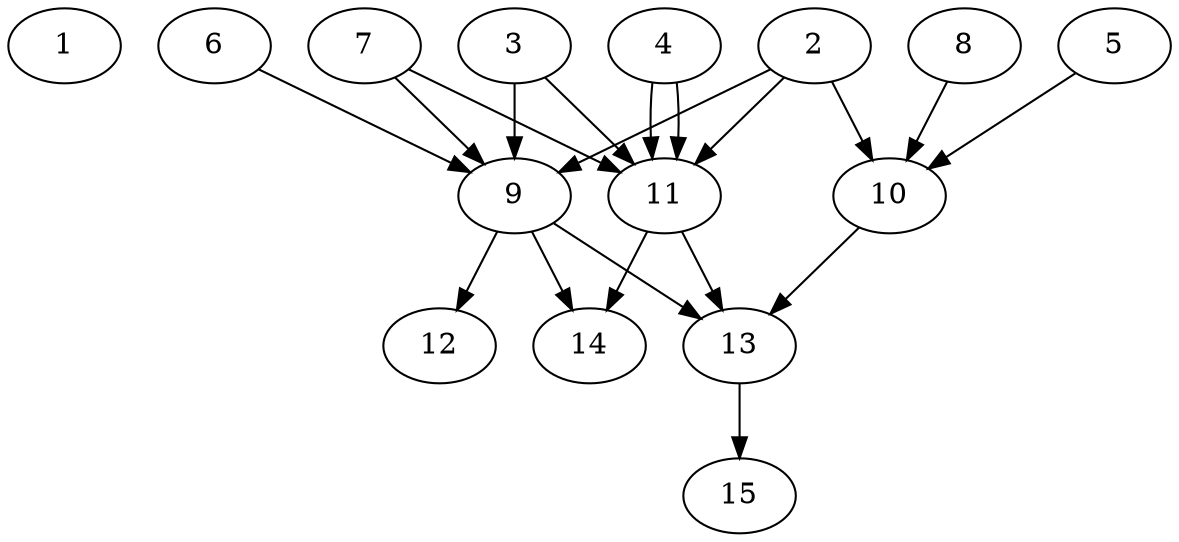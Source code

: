// DAG automatically generated by daggen at Thu Oct  3 13:59:26 2019
// ./daggen --dot -n 15 --ccr 0.4 --fat 0.7 --regular 0.5 --density 0.9 --mindata 5242880 --maxdata 52428800 
digraph G {
  1 [size="82112000", alpha="0.05", expect_size="32844800"] 
  2 [size="24865280", alpha="0.08", expect_size="9946112"] 
  2 -> 9 [size ="9946112"]
  2 -> 10 [size ="9946112"]
  2 -> 11 [size ="9946112"]
  3 [size="112542720", alpha="0.08", expect_size="45017088"] 
  3 -> 9 [size ="45017088"]
  3 -> 11 [size ="45017088"]
  4 [size="81766400", alpha="0.15", expect_size="32706560"] 
  4 -> 11 [size ="32706560"]
  4 -> 11 [size ="32706560"]
  5 [size="15257600", alpha="0.08", expect_size="6103040"] 
  5 -> 10 [size ="6103040"]
  6 [size="83008000", alpha="0.15", expect_size="33203200"] 
  6 -> 9 [size ="33203200"]
  7 [size="59752960", alpha="0.01", expect_size="23901184"] 
  7 -> 9 [size ="23901184"]
  7 -> 11 [size ="23901184"]
  8 [size="44037120", alpha="0.02", expect_size="17614848"] 
  8 -> 10 [size ="17614848"]
  9 [size="121843200", alpha="0.03", expect_size="48737280"] 
  9 -> 12 [size ="48737280"]
  9 -> 13 [size ="48737280"]
  9 -> 14 [size ="48737280"]
  10 [size="113031680", alpha="0.04", expect_size="45212672"] 
  10 -> 13 [size ="45212672"]
  11 [size="99466240", alpha="0.12", expect_size="39786496"] 
  11 -> 13 [size ="39786496"]
  11 -> 14 [size ="39786496"]
  12 [size="126952960", alpha="0.07", expect_size="50781184"] 
  13 [size="54597120", alpha="0.12", expect_size="21838848"] 
  13 -> 15 [size ="21838848"]
  14 [size="103022080", alpha="0.11", expect_size="41208832"] 
  15 [size="74652160", alpha="0.07", expect_size="29860864"] 
}
